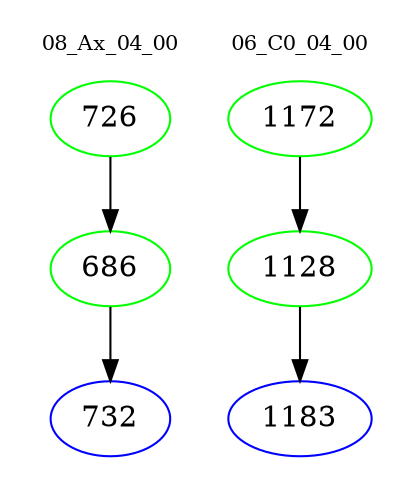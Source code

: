 digraph{
subgraph cluster_0 {
color = white
label = "08_Ax_04_00";
fontsize=10;
T0_726 [label="726", color="green"]
T0_726 -> T0_686 [color="black"]
T0_686 [label="686", color="green"]
T0_686 -> T0_732 [color="black"]
T0_732 [label="732", color="blue"]
}
subgraph cluster_1 {
color = white
label = "06_C0_04_00";
fontsize=10;
T1_1172 [label="1172", color="green"]
T1_1172 -> T1_1128 [color="black"]
T1_1128 [label="1128", color="green"]
T1_1128 -> T1_1183 [color="black"]
T1_1183 [label="1183", color="blue"]
}
}
